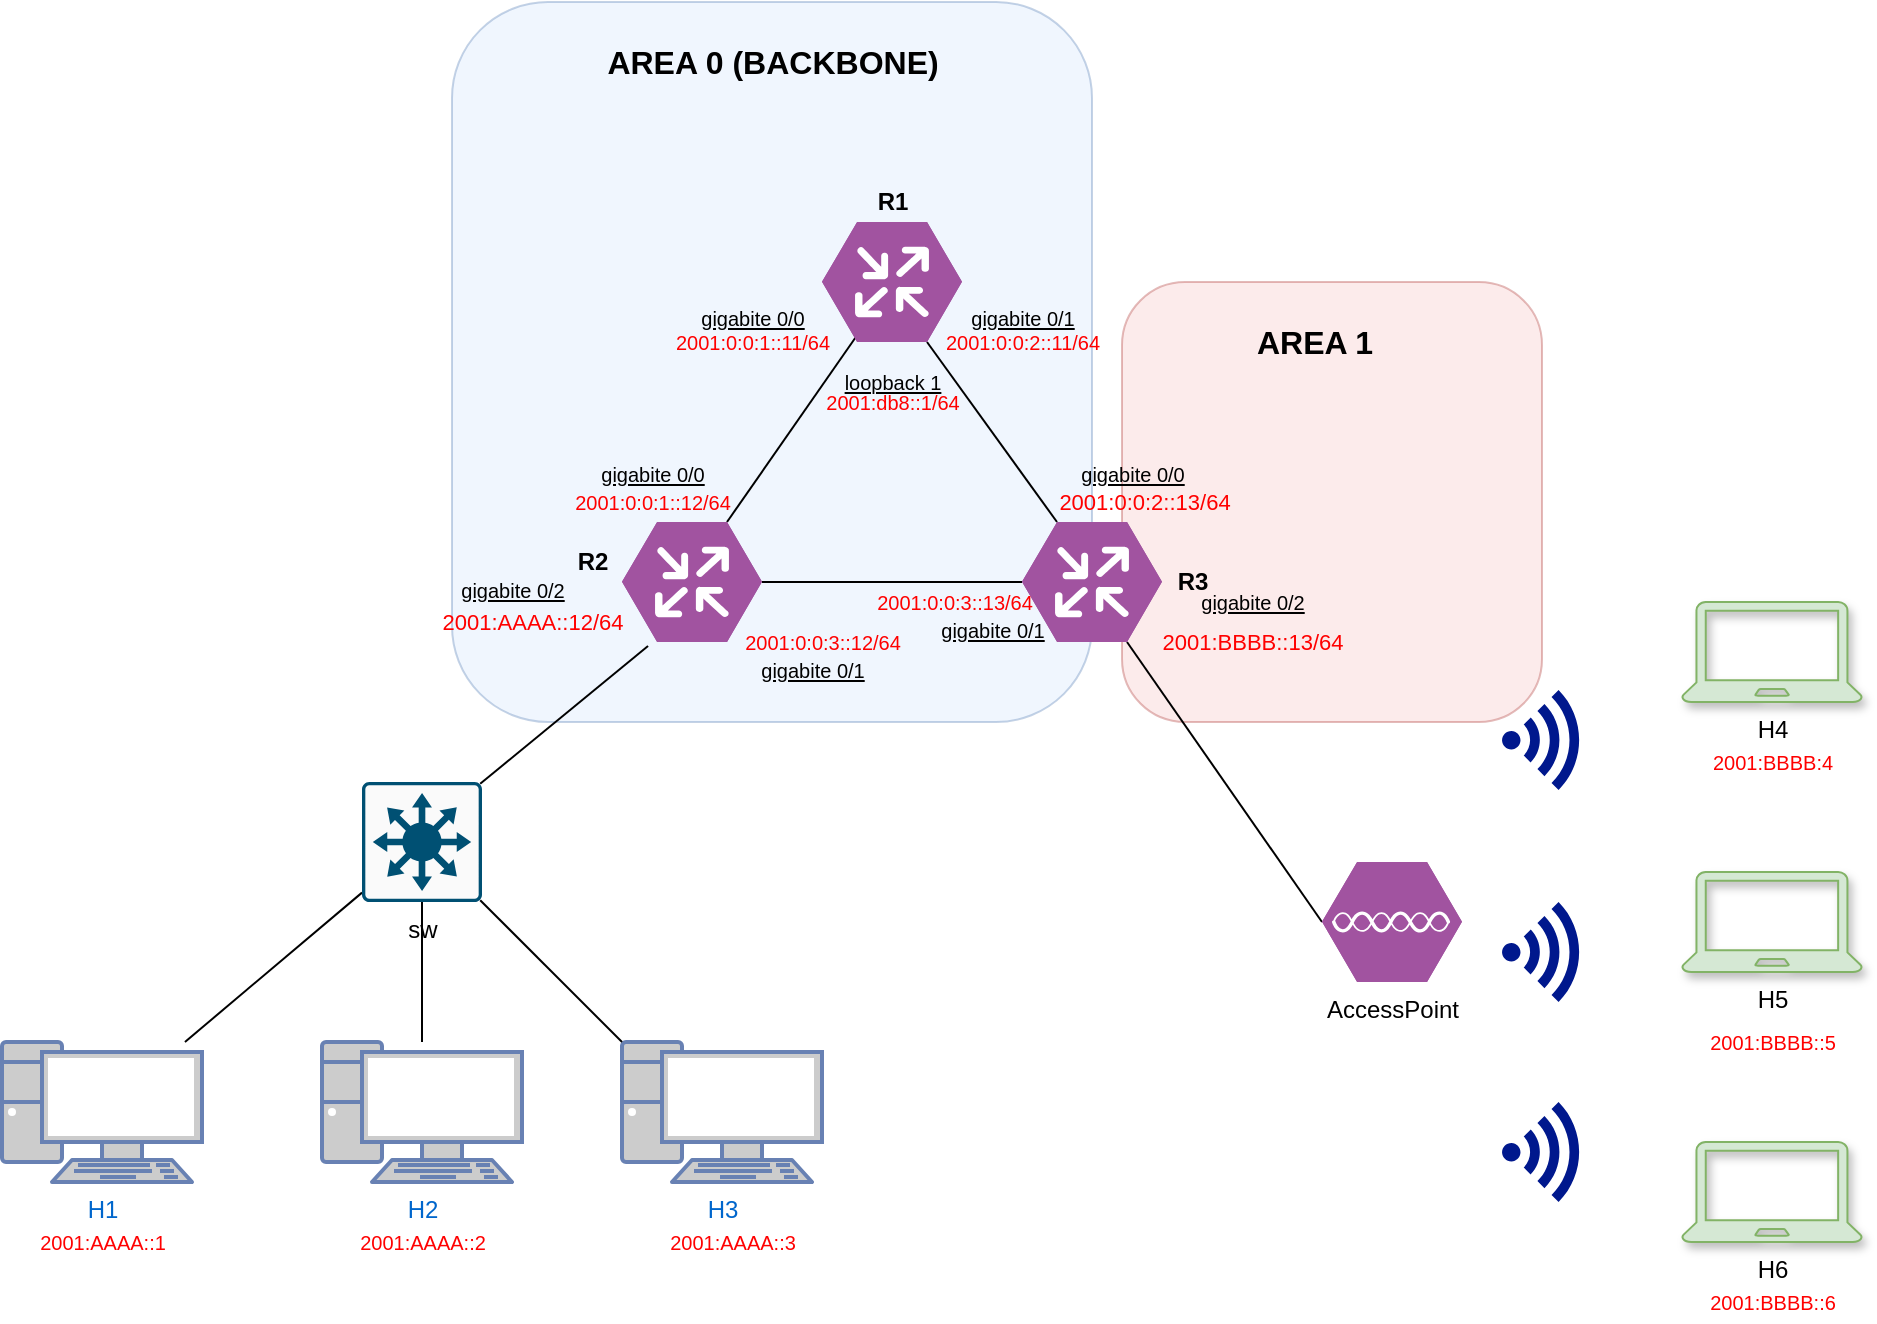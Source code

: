 <mxfile version="14.6.1" type="github">
  <diagram id="PrM_W4GA_D4Nd456_CjV" name="Page-1">
    <mxGraphModel dx="1021" dy="534" grid="1" gridSize="10" guides="1" tooltips="1" connect="1" arrows="1" fold="1" page="1" pageScale="1" pageWidth="1169" pageHeight="827" math="0" shadow="0">
      <root>
        <mxCell id="0" />
        <mxCell id="1" parent="0" />
        <mxCell id="ZKRe0SPJZLEw8bP_aKlE-2" value="" style="rounded=1;whiteSpace=wrap;html=1;opacity=40;fillColor=#f8cecc;strokeColor=#b85450;" vertex="1" parent="1">
          <mxGeometry x="660" y="210" width="210" height="220" as="geometry" />
        </mxCell>
        <mxCell id="ZKRe0SPJZLEw8bP_aKlE-1" value="" style="rounded=1;whiteSpace=wrap;html=1;fillColor=#dae8fc;strokeColor=#6c8ebf;opacity=40;" vertex="1" parent="1">
          <mxGeometry x="325" y="70" width="320" height="360" as="geometry" />
        </mxCell>
        <mxCell id="f-iRtKM67KEowYbmloAB-2" value="H1" style="fontColor=#0066CC;verticalAlign=top;verticalLabelPosition=bottom;labelPosition=center;align=center;html=1;outlineConnect=0;fillColor=#CCCCCC;strokeColor=#6881B3;gradientColor=none;gradientDirection=north;strokeWidth=2;shape=mxgraph.networks.pc;" parent="1" vertex="1">
          <mxGeometry x="100" y="590" width="100" height="70" as="geometry" />
        </mxCell>
        <mxCell id="f-iRtKM67KEowYbmloAB-3" value="H2" style="fontColor=#0066CC;verticalAlign=top;verticalLabelPosition=bottom;labelPosition=center;align=center;html=1;outlineConnect=0;fillColor=#CCCCCC;strokeColor=#6881B3;gradientColor=none;gradientDirection=north;strokeWidth=2;shape=mxgraph.networks.pc;" parent="1" vertex="1">
          <mxGeometry x="260" y="590" width="100" height="70" as="geometry" />
        </mxCell>
        <mxCell id="f-iRtKM67KEowYbmloAB-4" value="H3" style="fontColor=#0066CC;verticalAlign=top;verticalLabelPosition=bottom;labelPosition=center;align=center;html=1;outlineConnect=0;fillColor=#CCCCCC;strokeColor=#6881B3;gradientColor=none;gradientDirection=north;strokeWidth=2;shape=mxgraph.networks.pc;" parent="1" vertex="1">
          <mxGeometry x="410" y="590" width="100" height="70" as="geometry" />
        </mxCell>
        <mxCell id="f-iRtKM67KEowYbmloAB-11" style="rounded=0;orthogonalLoop=1;jettySize=auto;html=1;endArrow=none;endFill=0;" parent="1" source="f-iRtKM67KEowYbmloAB-5" target="f-iRtKM67KEowYbmloAB-2" edge="1">
          <mxGeometry relative="1" as="geometry" />
        </mxCell>
        <mxCell id="f-iRtKM67KEowYbmloAB-12" style="edgeStyle=none;rounded=0;orthogonalLoop=1;jettySize=auto;html=1;exitX=0.5;exitY=1;exitDx=0;exitDy=0;exitPerimeter=0;endArrow=none;endFill=0;strokeColor=#000000;" parent="1" source="f-iRtKM67KEowYbmloAB-5" target="f-iRtKM67KEowYbmloAB-3" edge="1">
          <mxGeometry relative="1" as="geometry" />
        </mxCell>
        <mxCell id="f-iRtKM67KEowYbmloAB-13" style="edgeStyle=none;rounded=0;orthogonalLoop=1;jettySize=auto;html=1;exitX=0.985;exitY=0.985;exitDx=0;exitDy=0;exitPerimeter=0;entryX=0;entryY=0;entryDx=0;entryDy=0;entryPerimeter=0;endArrow=none;endFill=0;strokeColor=#000000;" parent="1" source="f-iRtKM67KEowYbmloAB-5" target="f-iRtKM67KEowYbmloAB-4" edge="1">
          <mxGeometry relative="1" as="geometry" />
        </mxCell>
        <mxCell id="f-iRtKM67KEowYbmloAB-16" style="edgeStyle=none;rounded=0;orthogonalLoop=1;jettySize=auto;html=1;exitX=0.985;exitY=0.015;exitDx=0;exitDy=0;exitPerimeter=0;entryX=0.186;entryY=1.033;entryDx=0;entryDy=0;entryPerimeter=0;endArrow=none;endFill=0;strokeColor=#000000;" parent="1" source="f-iRtKM67KEowYbmloAB-5" target="f-iRtKM67KEowYbmloAB-6" edge="1">
          <mxGeometry relative="1" as="geometry" />
        </mxCell>
        <mxCell id="f-iRtKM67KEowYbmloAB-5" value="sw" style="points=[[0.015,0.015,0],[0.985,0.015,0],[0.985,0.985,0],[0.015,0.985,0],[0.25,0,0],[0.5,0,0],[0.75,0,0],[1,0.25,0],[1,0.5,0],[1,0.75,0],[0.75,1,0],[0.5,1,0],[0.25,1,0],[0,0.75,0],[0,0.5,0],[0,0.25,0]];verticalLabelPosition=bottom;html=1;verticalAlign=top;aspect=fixed;align=center;pointerEvents=1;shape=mxgraph.cisco19.rect;prIcon=l3_switch;fillColor=#FAFAFA;strokeColor=#005073;" parent="1" vertex="1">
          <mxGeometry x="280" y="460" width="60" height="60" as="geometry" />
        </mxCell>
        <mxCell id="f-iRtKM67KEowYbmloAB-22" style="edgeStyle=none;rounded=0;orthogonalLoop=1;jettySize=auto;html=1;exitX=1;exitY=0.5;exitDx=0;exitDy=0;exitPerimeter=0;entryX=0;entryY=0.5;entryDx=0;entryDy=0;entryPerimeter=0;endArrow=none;endFill=0;strokeColor=#000000;" parent="1" source="f-iRtKM67KEowYbmloAB-6" target="f-iRtKM67KEowYbmloAB-17" edge="1">
          <mxGeometry relative="1" as="geometry" />
        </mxCell>
        <mxCell id="f-iRtKM67KEowYbmloAB-23" style="edgeStyle=none;rounded=0;orthogonalLoop=1;jettySize=auto;html=1;exitX=0.75;exitY=0;exitDx=0;exitDy=0;exitPerimeter=0;entryX=0.257;entryY=0.933;entryDx=0;entryDy=0;entryPerimeter=0;endArrow=none;endFill=0;strokeColor=#000000;" parent="1" source="f-iRtKM67KEowYbmloAB-6" target="f-iRtKM67KEowYbmloAB-18" edge="1">
          <mxGeometry relative="1" as="geometry" />
        </mxCell>
        <mxCell id="f-iRtKM67KEowYbmloAB-6" value="" style="verticalLabelPosition=bottom;html=1;fillColor=#A153A0;strokeColor=#ffffff;verticalAlign=top;align=center;points=[[0,0.5,0],[0.125,0.25,0],[0.25,0,0],[0.5,0,0],[0.75,0,0],[0.875,0.25,0],[1,0.5,0],[0.875,0.75,0],[0.75,1,0],[0.5,1,0],[0.125,0.75,0]];pointerEvents=1;shape=mxgraph.cisco_safe.compositeIcon;bgIcon=mxgraph.cisco_safe.design.blank_device;resIcon=mxgraph.cisco_safe.design.router;" parent="1" vertex="1">
          <mxGeometry x="410" y="330" width="70" height="60" as="geometry" />
        </mxCell>
        <mxCell id="f-iRtKM67KEowYbmloAB-32" style="edgeStyle=none;rounded=0;orthogonalLoop=1;jettySize=auto;html=1;exitX=0.75;exitY=1;exitDx=0;exitDy=0;exitPerimeter=0;entryX=0;entryY=0.5;entryDx=0;entryDy=0;entryPerimeter=0;endArrow=none;endFill=0;strokeColor=#000000;" parent="1" source="f-iRtKM67KEowYbmloAB-17" target="f-iRtKM67KEowYbmloAB-24" edge="1">
          <mxGeometry relative="1" as="geometry" />
        </mxCell>
        <mxCell id="f-iRtKM67KEowYbmloAB-17" value="" style="verticalLabelPosition=bottom;html=1;fillColor=#A153A0;strokeColor=#ffffff;verticalAlign=top;align=center;points=[[0,0.5,0],[0.125,0.25,0],[0.25,0,0],[0.5,0,0],[0.75,0,0],[0.875,0.25,0],[1,0.5,0],[0.875,0.75,0],[0.75,1,0],[0.5,1,0],[0.125,0.75,0]];pointerEvents=1;shape=mxgraph.cisco_safe.compositeIcon;bgIcon=mxgraph.cisco_safe.design.blank_device;resIcon=mxgraph.cisco_safe.design.router;" parent="1" vertex="1">
          <mxGeometry x="610" y="330" width="70" height="60" as="geometry" />
        </mxCell>
        <mxCell id="f-iRtKM67KEowYbmloAB-21" style="edgeStyle=none;rounded=0;orthogonalLoop=1;jettySize=auto;html=1;exitX=0.75;exitY=1;exitDx=0;exitDy=0;exitPerimeter=0;entryX=0.25;entryY=0;entryDx=0;entryDy=0;entryPerimeter=0;endArrow=none;endFill=0;strokeColor=#000000;" parent="1" source="f-iRtKM67KEowYbmloAB-18" target="f-iRtKM67KEowYbmloAB-17" edge="1">
          <mxGeometry relative="1" as="geometry" />
        </mxCell>
        <mxCell id="f-iRtKM67KEowYbmloAB-18" value="" style="verticalLabelPosition=bottom;html=1;fillColor=#A153A0;strokeColor=#ffffff;verticalAlign=top;align=center;points=[[0,0.5,0],[0.125,0.25,0],[0.25,0,0],[0.5,0,0],[0.75,0,0],[0.875,0.25,0],[1,0.5,0],[0.875,0.75,0],[0.75,1,0],[0.5,1,0],[0.125,0.75,0]];pointerEvents=1;shape=mxgraph.cisco_safe.compositeIcon;bgIcon=mxgraph.cisco_safe.design.blank_device;resIcon=mxgraph.cisco_safe.design.router;" parent="1" vertex="1">
          <mxGeometry x="510" y="180" width="70" height="60" as="geometry" />
        </mxCell>
        <mxCell id="f-iRtKM67KEowYbmloAB-24" value="AccessPoint" style="verticalLabelPosition=bottom;html=1;fillColor=#A153A0;strokeColor=#ffffff;verticalAlign=top;align=center;points=[[0,0.5,0],[0.125,0.25,0],[0.25,0,0],[0.5,0,0],[0.75,0,0],[0.875,0.25,0],[1,0.5,0],[0.875,0.75,0],[0.75,1,0],[0.5,1,0],[0.125,0.75,0]];pointerEvents=1;shape=mxgraph.cisco_safe.compositeIcon;bgIcon=mxgraph.cisco_safe.design.blank_device;resIcon=mxgraph.cisco_safe.design.access_point;" parent="1" vertex="1">
          <mxGeometry x="760" y="500" width="70" height="60" as="geometry" />
        </mxCell>
        <mxCell id="f-iRtKM67KEowYbmloAB-26" value="H6" style="pointerEvents=1;shadow=1;dashed=0;html=1;strokeColor=#82b366;fillColor=#d5e8d4;labelPosition=center;verticalLabelPosition=bottom;verticalAlign=top;outlineConnect=0;align=center;shape=mxgraph.office.devices.laptop;" parent="1" vertex="1">
          <mxGeometry x="940" y="640" width="90" height="50" as="geometry" />
        </mxCell>
        <mxCell id="f-iRtKM67KEowYbmloAB-27" value="H5" style="pointerEvents=1;shadow=1;dashed=0;html=1;strokeColor=#82b366;fillColor=#d5e8d4;labelPosition=center;verticalLabelPosition=bottom;verticalAlign=top;outlineConnect=0;align=center;shape=mxgraph.office.devices.laptop;" parent="1" vertex="1">
          <mxGeometry x="940" y="505" width="90" height="50" as="geometry" />
        </mxCell>
        <mxCell id="f-iRtKM67KEowYbmloAB-28" value="H4" style="pointerEvents=1;shadow=1;dashed=0;html=1;strokeColor=#82b366;fillColor=#d5e8d4;labelPosition=center;verticalLabelPosition=bottom;verticalAlign=top;outlineConnect=0;align=center;shape=mxgraph.office.devices.laptop;" parent="1" vertex="1">
          <mxGeometry x="940" y="370" width="90" height="50" as="geometry" />
        </mxCell>
        <mxCell id="f-iRtKM67KEowYbmloAB-37" value="R3" style="text;html=1;align=center;verticalAlign=middle;resizable=0;points=[];autosize=1;fontStyle=1" parent="1" vertex="1">
          <mxGeometry x="680" y="350" width="30" height="20" as="geometry" />
        </mxCell>
        <mxCell id="f-iRtKM67KEowYbmloAB-38" value="R1" style="text;html=1;align=center;verticalAlign=middle;resizable=0;points=[];autosize=1;fontStyle=1" parent="1" vertex="1">
          <mxGeometry x="530" y="160" width="30" height="20" as="geometry" />
        </mxCell>
        <mxCell id="f-iRtKM67KEowYbmloAB-39" value="R2" style="text;html=1;align=center;verticalAlign=middle;resizable=0;points=[];autosize=1;fontStyle=1" parent="1" vertex="1">
          <mxGeometry x="380" y="340" width="30" height="20" as="geometry" />
        </mxCell>
        <mxCell id="f-iRtKM67KEowYbmloAB-40" value="2001:BBBB::13/64" style="text;html=1;align=center;verticalAlign=middle;resizable=0;points=[];autosize=1;fontSize=11;fontColor=#FF0000;" parent="1" vertex="1">
          <mxGeometry x="670" y="380" width="110" height="20" as="geometry" />
        </mxCell>
        <mxCell id="f-iRtKM67KEowYbmloAB-41" value="2001:0:0:3::13/64" style="text;html=1;align=center;verticalAlign=middle;resizable=0;points=[];autosize=1;fontSize=10;fontStyle=0;fontColor=#FF0000;" parent="1" vertex="1">
          <mxGeometry x="531" y="360" width="90" height="20" as="geometry" />
        </mxCell>
        <mxCell id="f-iRtKM67KEowYbmloAB-43" value="2001:0:0:2::13/64" style="text;html=1;align=center;verticalAlign=middle;resizable=0;points=[];autosize=1;fontSize=11;fontColor=#FF0000;" parent="1" vertex="1">
          <mxGeometry x="621" y="310" width="100" height="20" as="geometry" />
        </mxCell>
        <mxCell id="f-iRtKM67KEowYbmloAB-44" value="2001:AAAA::12/64" style="text;html=1;align=center;verticalAlign=middle;resizable=0;points=[];autosize=1;fontSize=11;fontColor=#FF0000;" parent="1" vertex="1">
          <mxGeometry x="310" y="370" width="110" height="20" as="geometry" />
        </mxCell>
        <mxCell id="f-iRtKM67KEowYbmloAB-45" value="&lt;span id=&quot;docs-internal-guid-70469a81-7fff-3385-b875-99ab453dd5ec&quot; style=&quot;font-size: 10px;&quot;&gt;&lt;span style=&quot;font-family: &amp;quot;proxima nova&amp;quot;, sans-serif; background-color: transparent; vertical-align: baseline; font-size: 10px;&quot;&gt;&lt;font style=&quot;font-size: 10px;&quot;&gt;2001:0:0:3::12/64&lt;/font&gt;&lt;/span&gt;&lt;/span&gt;" style="text;html=1;align=center;verticalAlign=middle;resizable=0;points=[];autosize=1;fontSize=10;fontColor=#FF0000;" parent="1" vertex="1">
          <mxGeometry x="465" y="380" width="90" height="20" as="geometry" />
        </mxCell>
        <mxCell id="f-iRtKM67KEowYbmloAB-46" value="2001:0:0:1::12/64" style="text;html=1;align=center;verticalAlign=middle;resizable=0;points=[];autosize=1;fontSize=10;fontColor=#FF0000;" parent="1" vertex="1">
          <mxGeometry x="380" y="310" width="90" height="20" as="geometry" />
        </mxCell>
        <mxCell id="f-iRtKM67KEowYbmloAB-47" value="2001:0:0:2::11/64" style="text;html=1;align=center;verticalAlign=middle;resizable=0;points=[];autosize=1;fontSize=10;fontColor=#FF0000;" parent="1" vertex="1">
          <mxGeometry x="565" y="230" width="90" height="20" as="geometry" />
        </mxCell>
        <mxCell id="f-iRtKM67KEowYbmloAB-48" value="2001:0:0:1::11/64" style="text;html=1;align=center;verticalAlign=middle;resizable=0;points=[];autosize=1;fontSize=10;fontColor=#FF0000;" parent="1" vertex="1">
          <mxGeometry x="430" y="230" width="90" height="20" as="geometry" />
        </mxCell>
        <mxCell id="f-iRtKM67KEowYbmloAB-49" value="2001:db8::1/64" style="text;html=1;align=center;verticalAlign=middle;resizable=0;points=[];autosize=1;fontSize=10;fontColor=#FF0000;" parent="1" vertex="1">
          <mxGeometry x="505" y="260" width="80" height="20" as="geometry" />
        </mxCell>
        <mxCell id="f-iRtKM67KEowYbmloAB-50" value="loopback 1" style="text;html=1;align=center;verticalAlign=middle;resizable=0;points=[];autosize=1;fontSize=10;fontStyle=4" parent="1" vertex="1">
          <mxGeometry x="515" y="250" width="60" height="20" as="geometry" />
        </mxCell>
        <mxCell id="f-iRtKM67KEowYbmloAB-51" value="gigabite 0/0" style="text;html=1;align=center;verticalAlign=middle;resizable=0;points=[];autosize=1;fontSize=10;fontStyle=4" parent="1" vertex="1">
          <mxGeometry x="440" y="218" width="70" height="20" as="geometry" />
        </mxCell>
        <mxCell id="f-iRtKM67KEowYbmloAB-52" value="gigabite 0/1" style="text;html=1;align=center;verticalAlign=middle;resizable=0;points=[];autosize=1;fontSize=10;fontStyle=4" parent="1" vertex="1">
          <mxGeometry x="575" y="218" width="70" height="20" as="geometry" />
        </mxCell>
        <mxCell id="f-iRtKM67KEowYbmloAB-53" value="gigabite 0/0" style="text;html=1;align=center;verticalAlign=middle;resizable=0;points=[];autosize=1;fontSize=10;fontStyle=4" parent="1" vertex="1">
          <mxGeometry x="390" y="296" width="70" height="20" as="geometry" />
        </mxCell>
        <mxCell id="f-iRtKM67KEowYbmloAB-54" value="gigabite 0/0" style="text;html=1;align=center;verticalAlign=middle;resizable=0;points=[];autosize=1;fontSize=10;fontStyle=4" parent="1" vertex="1">
          <mxGeometry x="630" y="296" width="70" height="20" as="geometry" />
        </mxCell>
        <mxCell id="f-iRtKM67KEowYbmloAB-55" value="gigabite 0/1" style="text;html=1;align=center;verticalAlign=middle;resizable=0;points=[];autosize=1;fontSize=10;fontStyle=4" parent="1" vertex="1">
          <mxGeometry x="470" y="394" width="70" height="20" as="geometry" />
        </mxCell>
        <mxCell id="f-iRtKM67KEowYbmloAB-56" value="gigabite 0/1" style="text;html=1;align=center;verticalAlign=middle;resizable=0;points=[];autosize=1;fontSize=10;fontStyle=4" parent="1" vertex="1">
          <mxGeometry x="560" y="374" width="70" height="20" as="geometry" />
        </mxCell>
        <mxCell id="f-iRtKM67KEowYbmloAB-57" value="gigabite 0/2" style="text;html=1;align=center;verticalAlign=middle;resizable=0;points=[];autosize=1;fontSize=10;fontStyle=4" parent="1" vertex="1">
          <mxGeometry x="690" y="360" width="70" height="20" as="geometry" />
        </mxCell>
        <mxCell id="f-iRtKM67KEowYbmloAB-58" value="gigabite 0/2" style="text;html=1;align=center;verticalAlign=middle;resizable=0;points=[];autosize=1;fontSize=10;fontStyle=4" parent="1" vertex="1">
          <mxGeometry x="320" y="354" width="70" height="20" as="geometry" />
        </mxCell>
        <mxCell id="f-iRtKM67KEowYbmloAB-59" value="2001:AAAA::1" style="text;html=1;align=center;verticalAlign=middle;resizable=0;points=[];autosize=1;fontSize=10;fontColor=#FF0000;" parent="1" vertex="1">
          <mxGeometry x="110" y="680" width="80" height="20" as="geometry" />
        </mxCell>
        <mxCell id="f-iRtKM67KEowYbmloAB-60" value="2001:AAAA::2" style="text;html=1;align=center;verticalAlign=middle;resizable=0;points=[];autosize=1;fontSize=10;fontColor=#FF0000;" parent="1" vertex="1">
          <mxGeometry x="270" y="680" width="80" height="20" as="geometry" />
        </mxCell>
        <mxCell id="f-iRtKM67KEowYbmloAB-61" value="2001:AAAA::3" style="text;html=1;align=center;verticalAlign=middle;resizable=0;points=[];autosize=1;fontSize=10;fontColor=#FF0000;" parent="1" vertex="1">
          <mxGeometry x="425" y="680" width="80" height="20" as="geometry" />
        </mxCell>
        <mxCell id="f-iRtKM67KEowYbmloAB-62" value="2001:BBBB:4" style="text;html=1;align=center;verticalAlign=middle;resizable=0;points=[];autosize=1;fontSize=10;fontColor=#FF0000;" parent="1" vertex="1">
          <mxGeometry x="945" y="440" width="80" height="20" as="geometry" />
        </mxCell>
        <mxCell id="f-iRtKM67KEowYbmloAB-63" value="2001:BBBB::5" style="text;html=1;align=center;verticalAlign=middle;resizable=0;points=[];autosize=1;fontSize=10;fontColor=#FF0000;" parent="1" vertex="1">
          <mxGeometry x="945" y="580" width="80" height="20" as="geometry" />
        </mxCell>
        <mxCell id="f-iRtKM67KEowYbmloAB-64" value="2001:BBBB::6" style="text;html=1;align=center;verticalAlign=middle;resizable=0;points=[];autosize=1;fontSize=10;fontColor=#FF0000;" parent="1" vertex="1">
          <mxGeometry x="945" y="710" width="80" height="20" as="geometry" />
        </mxCell>
        <mxCell id="f-iRtKM67KEowYbmloAB-65" value="" style="aspect=fixed;pointerEvents=1;shadow=0;dashed=0;html=1;strokeColor=none;labelPosition=center;verticalLabelPosition=bottom;verticalAlign=top;align=center;fillColor=#00188D;shape=mxgraph.mscae.enterprise.wireless_connection;fontSize=10;fontColor=#FF0000;rotation=0;" parent="1" vertex="1">
          <mxGeometry x="850" y="520" width="42" height="50" as="geometry" />
        </mxCell>
        <mxCell id="f-iRtKM67KEowYbmloAB-66" value="" style="aspect=fixed;pointerEvents=1;shadow=0;dashed=0;html=1;strokeColor=none;labelPosition=center;verticalLabelPosition=bottom;verticalAlign=top;align=center;fillColor=#00188D;shape=mxgraph.mscae.enterprise.wireless_connection;fontSize=10;fontColor=#FF0000;rotation=0;" parent="1" vertex="1">
          <mxGeometry x="850" y="414" width="42" height="50" as="geometry" />
        </mxCell>
        <mxCell id="f-iRtKM67KEowYbmloAB-67" value="" style="aspect=fixed;pointerEvents=1;shadow=0;dashed=0;html=1;strokeColor=none;labelPosition=center;verticalLabelPosition=bottom;verticalAlign=top;align=center;fillColor=#00188D;shape=mxgraph.mscae.enterprise.wireless_connection;fontSize=10;fontColor=#FF0000;rotation=0;" parent="1" vertex="1">
          <mxGeometry x="850" y="620" width="42" height="50" as="geometry" />
        </mxCell>
        <mxCell id="ZKRe0SPJZLEw8bP_aKlE-3" value="AREA 0 (BACKBONE)" style="text;html=1;align=center;verticalAlign=middle;resizable=0;points=[];autosize=1;strokeColor=none;fontStyle=1;fontSize=16;" vertex="1" parent="1">
          <mxGeometry x="395" y="90" width="180" height="20" as="geometry" />
        </mxCell>
        <mxCell id="ZKRe0SPJZLEw8bP_aKlE-4" value="AREA 1" style="text;html=1;align=center;verticalAlign=middle;resizable=0;points=[];autosize=1;strokeColor=none;fontStyle=1;fontSize=16;" vertex="1" parent="1">
          <mxGeometry x="721" y="230" width="70" height="20" as="geometry" />
        </mxCell>
      </root>
    </mxGraphModel>
  </diagram>
</mxfile>
